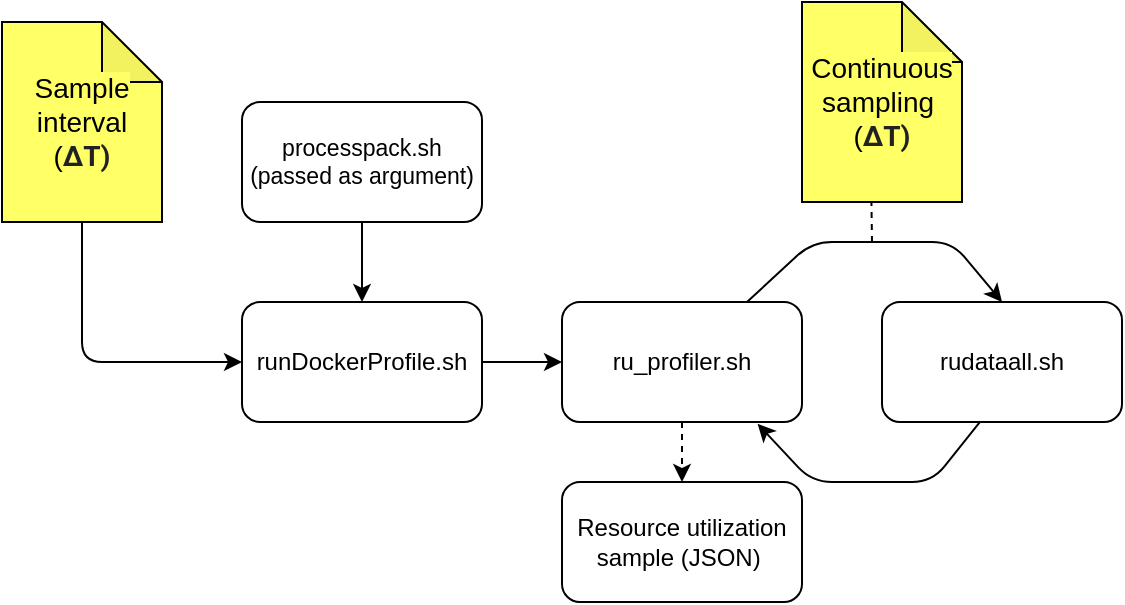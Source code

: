 <mxfile version="12.5.8" type="device"><diagram id="jfoD3n2vfdlHRneuG0cr" name="Page-1"><mxGraphModel dx="1422" dy="728" grid="1" gridSize="10" guides="1" tooltips="1" connect="1" arrows="1" fold="1" page="1" pageScale="1" pageWidth="850" pageHeight="1100" math="0" shadow="0"><root><mxCell id="0"/><mxCell id="1" parent="0"/><mxCell id="3sVFvgtVqMXBNihBvHDa-1" value="processpack.sh&lt;br&gt;(passed as argument)" style="rounded=1;whiteSpace=wrap;html=1;fontSize=11.5;" parent="1" vertex="1"><mxGeometry x="285" y="200" width="120" height="60" as="geometry"/></mxCell><mxCell id="3sVFvgtVqMXBNihBvHDa-2" value="runDockerProfile.sh" style="rounded=1;whiteSpace=wrap;html=1;" parent="1" vertex="1"><mxGeometry x="285" y="300" width="120" height="60" as="geometry"/></mxCell><mxCell id="3sVFvgtVqMXBNihBvHDa-3" value="ru_profiler.sh" style="rounded=1;whiteSpace=wrap;html=1;" parent="1" vertex="1"><mxGeometry x="445" y="300" width="120" height="60" as="geometry"/></mxCell><mxCell id="3sVFvgtVqMXBNihBvHDa-4" value="rudataall.sh" style="rounded=1;whiteSpace=wrap;html=1;" parent="1" vertex="1"><mxGeometry x="605" y="300" width="120" height="60" as="geometry"/></mxCell><mxCell id="3sVFvgtVqMXBNihBvHDa-6" value="" style="endArrow=classic;html=1;exitX=1;exitY=0.5;exitDx=0;exitDy=0;entryX=0;entryY=0.5;entryDx=0;entryDy=0;" parent="1" source="3sVFvgtVqMXBNihBvHDa-2" target="3sVFvgtVqMXBNihBvHDa-3" edge="1"><mxGeometry width="50" height="50" relative="1" as="geometry"><mxPoint x="390" y="420" as="sourcePoint"/><mxPoint x="440" y="370" as="targetPoint"/></mxGeometry></mxCell><mxCell id="3sVFvgtVqMXBNihBvHDa-7" value="" style="endArrow=classic;html=1;entryX=0.815;entryY=1.015;entryDx=0;entryDy=0;entryPerimeter=0;exitX=0.41;exitY=0.995;exitDx=0;exitDy=0;exitPerimeter=0;" parent="1" source="3sVFvgtVqMXBNihBvHDa-4" target="3sVFvgtVqMXBNihBvHDa-3" edge="1"><mxGeometry width="50" height="50" relative="1" as="geometry"><mxPoint x="580" y="440" as="sourcePoint"/><mxPoint x="630" y="390" as="targetPoint"/><Array as="points"><mxPoint x="630" y="390"/><mxPoint x="570" y="390"/></Array></mxGeometry></mxCell><mxCell id="3sVFvgtVqMXBNihBvHDa-11" value="" style="rounded=0;whiteSpace=wrap;html=1;strokeColor=none;" parent="1" vertex="1"><mxGeometry x="335" y="275" width="10" height="10" as="geometry"/></mxCell><mxCell id="3sVFvgtVqMXBNihBvHDa-5" value="" style="endArrow=classic;html=1;exitX=0.5;exitY=1;exitDx=0;exitDy=0;entryX=0.5;entryY=0;entryDx=0;entryDy=0;" parent="1" source="3sVFvgtVqMXBNihBvHDa-1" target="3sVFvgtVqMXBNihBvHDa-2" edge="1"><mxGeometry width="50" height="50" relative="1" as="geometry"><mxPoint x="290" y="430" as="sourcePoint"/><mxPoint x="340" y="380" as="targetPoint"/></mxGeometry></mxCell><mxCell id="3sVFvgtVqMXBNihBvHDa-12" value="&lt;div&gt;&lt;font style=&quot;font-size: 14px ; background-color: rgb(255 , 255 , 102)&quot;&gt;&lt;span&gt;Sample &lt;br&gt;interval &lt;br&gt;(&lt;/span&gt;&lt;font color=&quot;#222222&quot; face=&quot;Roboto, arial, sans-serif&quot;&gt;&lt;b&gt;ΔT)&lt;/b&gt;&lt;/font&gt;&lt;/font&gt;&lt;/div&gt;" style="shape=note;whiteSpace=wrap;html=1;backgroundOutline=1;darkOpacity=0.05;fillColor=#FFFF66;align=center;" parent="1" vertex="1"><mxGeometry x="165" y="160" width="80" height="100" as="geometry"/></mxCell><mxCell id="3sVFvgtVqMXBNihBvHDa-13" value="" style="endArrow=classic;html=1;entryX=0;entryY=0.5;entryDx=0;entryDy=0;exitX=0.5;exitY=1;exitDx=0;exitDy=0;exitPerimeter=0;" parent="1" source="3sVFvgtVqMXBNihBvHDa-12" target="3sVFvgtVqMXBNihBvHDa-2" edge="1"><mxGeometry width="50" height="50" relative="1" as="geometry"><mxPoint x="190" y="380" as="sourcePoint"/><mxPoint x="240" y="330" as="targetPoint"/><Array as="points"><mxPoint x="205" y="330"/></Array></mxGeometry></mxCell><mxCell id="3sVFvgtVqMXBNihBvHDa-14" value="" style="endArrow=classic;html=1;entryX=0.5;entryY=0;entryDx=0;entryDy=0;" parent="1" source="3sVFvgtVqMXBNihBvHDa-3" target="3sVFvgtVqMXBNihBvHDa-4" edge="1"><mxGeometry width="50" height="50" relative="1" as="geometry"><mxPoint x="600" y="300" as="sourcePoint"/><mxPoint x="650" y="250" as="targetPoint"/><Array as="points"><mxPoint x="570" y="270"/><mxPoint x="640" y="270"/></Array></mxGeometry></mxCell><mxCell id="3sVFvgtVqMXBNihBvHDa-15" value="&lt;font style=&quot;font-size: 14px ; background-color: rgb(255 , 255 , 102)&quot;&gt;Continuous&lt;br&gt;sampling&amp;nbsp;&lt;br&gt;(&lt;font color=&quot;#222222&quot; face=&quot;Roboto, arial, sans-serif&quot;&gt;&lt;b&gt;ΔT)&lt;/b&gt;&lt;/font&gt;&lt;/font&gt;&lt;span style=&quot;font-size: 8px&quot;&gt;&lt;br&gt;&lt;/span&gt;" style="shape=note;whiteSpace=wrap;html=1;backgroundOutline=1;darkOpacity=0.05;fillColor=#FFFF66;fontSize=13;" parent="1" vertex="1"><mxGeometry x="565" y="150" width="80" height="100" as="geometry"/></mxCell><mxCell id="3sVFvgtVqMXBNihBvHDa-16" value="" style="endArrow=none;dashed=1;html=1;jumpSize=0;entryX=0.434;entryY=1;entryDx=0;entryDy=0;entryPerimeter=0;" parent="1" edge="1" target="3sVFvgtVqMXBNihBvHDa-15"><mxGeometry width="50" height="50" relative="1" as="geometry"><mxPoint x="600" y="270" as="sourcePoint"/><mxPoint x="596" y="254" as="targetPoint"/></mxGeometry></mxCell><mxCell id="3sVFvgtVqMXBNihBvHDa-17" value="Resource utilization sample (JSON)&amp;nbsp;" style="rounded=1;whiteSpace=wrap;html=1;" parent="1" vertex="1"><mxGeometry x="445" y="390" width="120" height="60" as="geometry"/></mxCell><mxCell id="3sVFvgtVqMXBNihBvHDa-18" value="" style="endArrow=classic;html=1;dashed=1;exitX=0.5;exitY=1;exitDx=0;exitDy=0;" parent="1" source="3sVFvgtVqMXBNihBvHDa-3" target="3sVFvgtVqMXBNihBvHDa-17" edge="1"><mxGeometry width="50" height="50" relative="1" as="geometry"><mxPoint x="170" y="520" as="sourcePoint"/><mxPoint x="220" y="470" as="targetPoint"/></mxGeometry></mxCell><mxCell id="G3FK2nSkvwJfR4vxZej8-3" value="" style="shape=image;html=1;verticalAlign=top;verticalLabelPosition=bottom;labelBackgroundColor=#ffffff;imageAspect=0;aspect=fixed;image=https://cdn1.iconfinder.com/data/icons/hawcons/32/700345-icon-23-stop-watch-128.png" vertex="1" parent="1"><mxGeometry x="617" y="222" width="28" height="28" as="geometry"/></mxCell></root></mxGraphModel></diagram></mxfile>